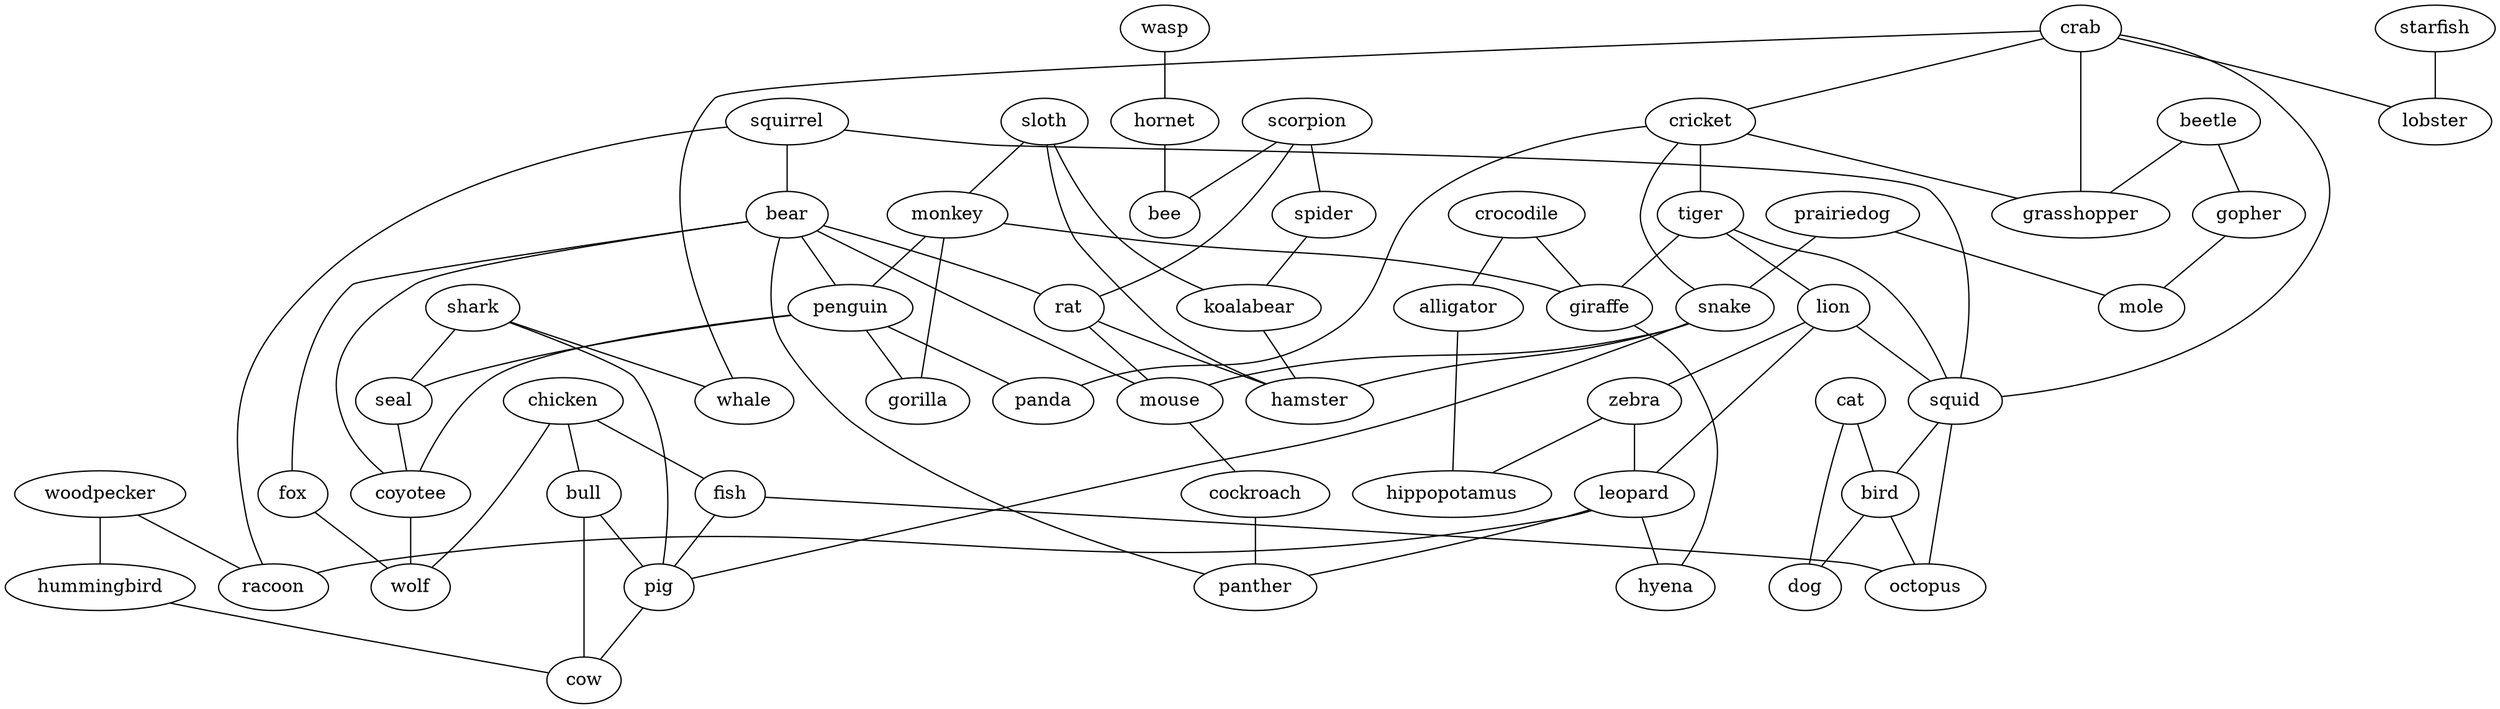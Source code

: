 strict graph G {
sloth;
wasp;
beetle;
gopher;
crocodile;
prairiedog;
chicken;
crab;
monkey;
alligator;
scorpion;
cricket;
grasshopper;
squirrel;
starfish;
bear;
tiger;
giraffe;
snake;
bull;
penguin;
lion;
cat;
hornet;
shark;
fish;
squid;
spider;
pig;
rat;
lobster;
zebra;
seal;
woodpecker;
mouse;
panda;
hippopotamus;
fox;
mole;
bird;
coyotee;
leopard;
cockroach;
whale;
hummingbird;
racoon;
koalabear;
bee;
cow;
panther;
dog;
hyena;
gorilla;
wolf;
hamster;
octopus;
sloth -- monkey  [weight=1];
sloth -- hamster  [weight=1];
sloth -- koalabear  [weight=1];
wasp -- hornet  [weight=1];
beetle -- grasshopper  [weight=1];
beetle -- gopher  [weight=1];
gopher -- mole  [weight=1];
crocodile -- alligator  [weight=1];
crocodile -- giraffe  [weight=1];
prairiedog -- snake  [weight=1];
prairiedog -- mole  [weight=1];
chicken -- fish  [weight=1];
chicken -- wolf  [weight=1];
chicken -- bull  [weight=1];
crab -- cricket  [weight=1];
crab -- grasshopper  [weight=1];
crab -- squid  [weight=1];
crab -- lobster  [weight=1];
crab -- whale  [weight=1];
monkey -- giraffe  [weight=1];
monkey -- gorilla  [weight=1];
monkey -- penguin  [weight=1];
alligator -- hippopotamus  [weight=1];
scorpion -- rat  [weight=1];
scorpion -- bee  [weight=1];
scorpion -- spider  [weight=1];
cricket -- grasshopper  [weight=1];
cricket -- tiger  [weight=1];
cricket -- snake  [weight=1];
cricket -- panda  [weight=1];
squirrel -- racoon  [weight=1];
squirrel -- squid  [weight=1];
squirrel -- bear  [weight=1];
starfish -- lobster  [weight=1];
bear -- penguin  [weight=1];
bear -- panther  [weight=1];
bear -- fox  [weight=1];
bear -- rat  [weight=1];
bear -- mouse  [weight=1];
bear -- coyotee  [weight=1];
tiger -- squid  [weight=1];
tiger -- giraffe  [weight=1];
tiger -- lion  [weight=1];
giraffe -- hyena  [weight=1];
snake -- pig  [weight=1];
snake -- hamster  [weight=1];
snake -- mouse  [weight=1];
bull -- cow  [weight=1];
bull -- pig  [weight=1];
penguin -- gorilla  [weight=1];
penguin -- seal  [weight=1];
penguin -- panda  [weight=1];
penguin -- coyotee  [weight=1];
lion -- squid  [weight=1];
lion -- leopard  [weight=1];
lion -- zebra  [weight=1];
cat -- dog  [weight=1];
cat -- bird  [weight=1];
hornet -- bee  [weight=1];
shark -- whale  [weight=1];
shark -- pig  [weight=1];
shark -- seal  [weight=1];
fish -- octopus  [weight=1];
fish -- pig  [weight=1];
squid -- octopus  [weight=1];
squid -- bird  [weight=1];
spider -- koalabear  [weight=1];
pig -- cow  [weight=1];
rat -- mouse  [weight=1];
rat -- hamster  [weight=1];
zebra -- leopard  [weight=1];
zebra -- hippopotamus  [weight=1];
seal -- coyotee  [weight=1];
woodpecker -- racoon  [weight=1];
woodpecker -- hummingbird  [weight=1];
mouse -- cockroach  [weight=1];
fox -- wolf  [weight=1];
bird -- octopus  [weight=1];
bird -- dog  [weight=1];
coyotee -- wolf  [weight=1];
leopard -- racoon  [weight=1];
leopard -- panther  [weight=1];
leopard -- hyena  [weight=1];
cockroach -- panther  [weight=1];
hummingbird -- cow  [weight=1];
koalabear -- hamster  [weight=1];
}
